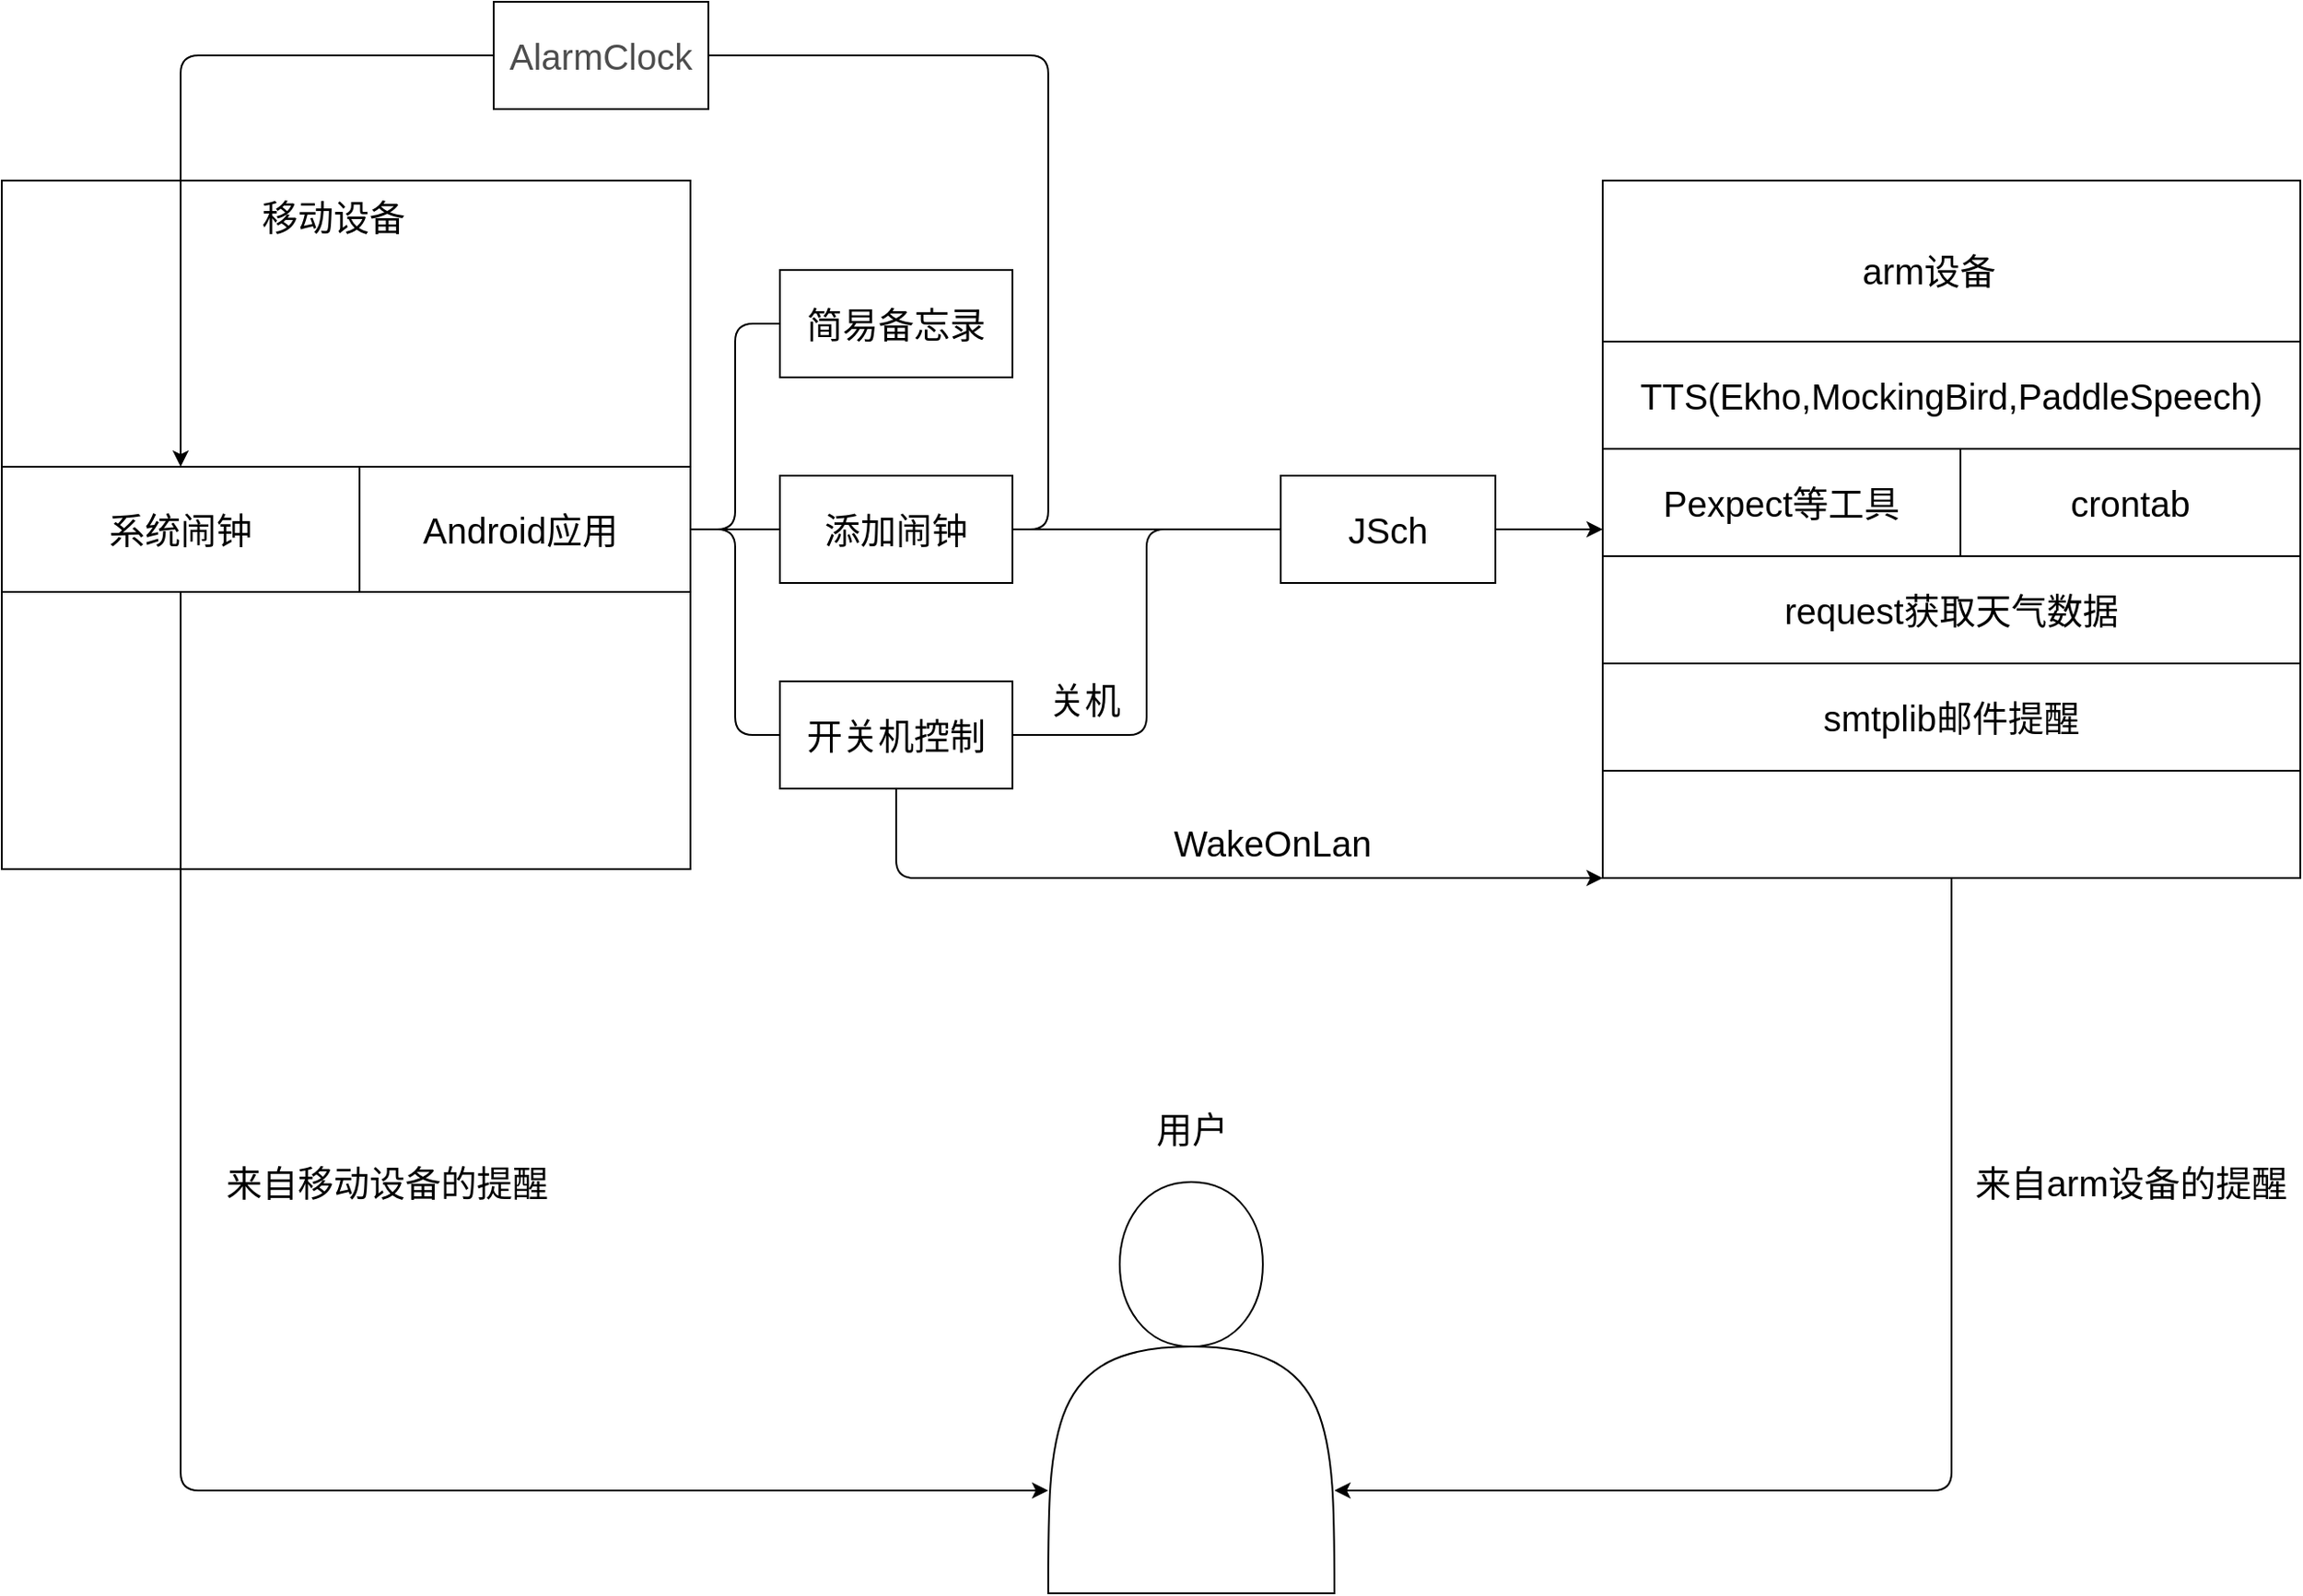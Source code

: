 <mxfile version="17.4.1" type="github">
  <diagram id="R-A1RE0tbq2NOlvz1f-p" name="Page-1">
    <mxGraphModel dx="2858" dy="1134" grid="1" gridSize="10" guides="1" tooltips="1" connect="1" arrows="1" fold="1" page="1" pageScale="1" pageWidth="827" pageHeight="1169" math="0" shadow="0">
      <root>
        <mxCell id="0" />
        <mxCell id="1" parent="0" />
        <mxCell id="G4SD39_D4OFIK5JpIx4b-28" value="" style="whiteSpace=wrap;html=1;aspect=fixed;fontSize=20;" vertex="1" parent="1">
          <mxGeometry x="-205" y="170" width="385" height="385" as="geometry" />
        </mxCell>
        <mxCell id="G4SD39_D4OFIK5JpIx4b-8" style="edgeStyle=orthogonalEdgeStyle;rounded=1;orthogonalLoop=1;jettySize=auto;html=1;exitX=1;exitY=0.5;exitDx=0;exitDy=0;entryX=0;entryY=0.5;entryDx=0;entryDy=0;endArrow=none;endFill=0;" edge="1" parent="1" source="G4SD39_D4OFIK5JpIx4b-2" target="G4SD39_D4OFIK5JpIx4b-3">
          <mxGeometry relative="1" as="geometry" />
        </mxCell>
        <mxCell id="G4SD39_D4OFIK5JpIx4b-2" value="&lt;font style=&quot;font-size: 20px&quot;&gt;Android应用&lt;/font&gt;" style="rounded=0;whiteSpace=wrap;html=1;" vertex="1" parent="1">
          <mxGeometry x="-10" y="330" width="190" height="70" as="geometry" />
        </mxCell>
        <mxCell id="G4SD39_D4OFIK5JpIx4b-3" value="&lt;font style=&quot;font-size: 20px&quot;&gt;简易备忘录&lt;/font&gt;" style="rounded=0;whiteSpace=wrap;html=1;" vertex="1" parent="1">
          <mxGeometry x="230" y="220" width="130" height="60" as="geometry" />
        </mxCell>
        <mxCell id="G4SD39_D4OFIK5JpIx4b-9" value="" style="edgeStyle=orthogonalEdgeStyle;rounded=1;orthogonalLoop=1;jettySize=auto;html=1;endArrow=none;endFill=0;" edge="1" parent="1" source="G4SD39_D4OFIK5JpIx4b-5" target="G4SD39_D4OFIK5JpIx4b-2">
          <mxGeometry relative="1" as="geometry" />
        </mxCell>
        <mxCell id="G4SD39_D4OFIK5JpIx4b-11" style="edgeStyle=orthogonalEdgeStyle;rounded=1;orthogonalLoop=1;jettySize=auto;html=1;exitX=1;exitY=0.5;exitDx=0;exitDy=0;endArrow=none;endFill=0;entryX=0;entryY=0.5;entryDx=0;entryDy=0;" edge="1" parent="1" source="G4SD39_D4OFIK5JpIx4b-5" target="G4SD39_D4OFIK5JpIx4b-15">
          <mxGeometry relative="1" as="geometry">
            <mxPoint x="480" y="365" as="targetPoint" />
          </mxGeometry>
        </mxCell>
        <mxCell id="G4SD39_D4OFIK5JpIx4b-31" style="edgeStyle=orthogonalEdgeStyle;rounded=1;orthogonalLoop=1;jettySize=auto;html=1;exitX=1;exitY=0.5;exitDx=0;exitDy=0;entryX=0.5;entryY=0;entryDx=0;entryDy=0;fontSize=20;endArrow=classic;endFill=1;" edge="1" parent="1" source="G4SD39_D4OFIK5JpIx4b-5" target="G4SD39_D4OFIK5JpIx4b-30">
          <mxGeometry relative="1" as="geometry">
            <Array as="points">
              <mxPoint x="380" y="365" />
              <mxPoint x="380" y="100" />
              <mxPoint x="-105" y="100" />
            </Array>
          </mxGeometry>
        </mxCell>
        <mxCell id="G4SD39_D4OFIK5JpIx4b-5" value="&lt;font style=&quot;font-size: 20px&quot;&gt;添加闹钟&lt;/font&gt;" style="rounded=0;whiteSpace=wrap;html=1;" vertex="1" parent="1">
          <mxGeometry x="230" y="335" width="130" height="60" as="geometry" />
        </mxCell>
        <mxCell id="G4SD39_D4OFIK5JpIx4b-10" style="edgeStyle=orthogonalEdgeStyle;rounded=1;orthogonalLoop=1;jettySize=auto;html=1;exitX=0;exitY=0.5;exitDx=0;exitDy=0;entryX=1;entryY=0.5;entryDx=0;entryDy=0;endArrow=none;endFill=0;" edge="1" parent="1" source="G4SD39_D4OFIK5JpIx4b-7" target="G4SD39_D4OFIK5JpIx4b-2">
          <mxGeometry relative="1" as="geometry" />
        </mxCell>
        <mxCell id="G4SD39_D4OFIK5JpIx4b-16" style="edgeStyle=orthogonalEdgeStyle;rounded=1;orthogonalLoop=1;jettySize=auto;html=1;exitX=1;exitY=0.5;exitDx=0;exitDy=0;entryX=0;entryY=0.5;entryDx=0;entryDy=0;fontSize=20;endArrow=none;endFill=0;" edge="1" parent="1" source="G4SD39_D4OFIK5JpIx4b-7" target="G4SD39_D4OFIK5JpIx4b-15">
          <mxGeometry relative="1" as="geometry" />
        </mxCell>
        <mxCell id="G4SD39_D4OFIK5JpIx4b-19" style="edgeStyle=orthogonalEdgeStyle;rounded=1;orthogonalLoop=1;jettySize=auto;html=1;exitX=0.5;exitY=1;exitDx=0;exitDy=0;entryX=0;entryY=1;entryDx=0;entryDy=0;fontSize=20;endArrow=classic;endFill=1;" edge="1" parent="1" source="G4SD39_D4OFIK5JpIx4b-7" target="G4SD39_D4OFIK5JpIx4b-12">
          <mxGeometry relative="1" as="geometry">
            <Array as="points">
              <mxPoint x="295" y="560" />
            </Array>
          </mxGeometry>
        </mxCell>
        <mxCell id="G4SD39_D4OFIK5JpIx4b-7" value="&lt;font style=&quot;font-size: 20px&quot;&gt;开关机控制&lt;/font&gt;" style="rounded=0;whiteSpace=wrap;html=1;" vertex="1" parent="1">
          <mxGeometry x="230" y="450" width="130" height="60" as="geometry" />
        </mxCell>
        <mxCell id="G4SD39_D4OFIK5JpIx4b-37" style="edgeStyle=orthogonalEdgeStyle;rounded=1;orthogonalLoop=1;jettySize=auto;html=1;exitX=0.5;exitY=1;exitDx=0;exitDy=0;entryX=1;entryY=0.75;entryDx=0;entryDy=0;fontSize=20;endArrow=classic;endFill=1;" edge="1" parent="1" source="G4SD39_D4OFIK5JpIx4b-12" target="G4SD39_D4OFIK5JpIx4b-32">
          <mxGeometry relative="1" as="geometry" />
        </mxCell>
        <mxCell id="G4SD39_D4OFIK5JpIx4b-12" value="" style="whiteSpace=wrap;html=1;aspect=fixed;" vertex="1" parent="1">
          <mxGeometry x="690" y="170" width="390" height="390" as="geometry" />
        </mxCell>
        <mxCell id="G4SD39_D4OFIK5JpIx4b-13" value="&lt;font style=&quot;font-size: 20px&quot;&gt;arm设备&lt;/font&gt;" style="text;html=1;resizable=0;autosize=1;align=center;verticalAlign=middle;points=[];fillColor=none;strokeColor=none;rounded=0;" vertex="1" parent="1">
          <mxGeometry x="827" y="210" width="90" height="20" as="geometry" />
        </mxCell>
        <mxCell id="G4SD39_D4OFIK5JpIx4b-18" style="edgeStyle=orthogonalEdgeStyle;rounded=1;orthogonalLoop=1;jettySize=auto;html=1;exitX=1;exitY=0.5;exitDx=0;exitDy=0;entryX=0;entryY=0.5;entryDx=0;entryDy=0;fontSize=20;endArrow=classic;endFill=1;" edge="1" parent="1" source="G4SD39_D4OFIK5JpIx4b-15" target="G4SD39_D4OFIK5JpIx4b-12">
          <mxGeometry relative="1" as="geometry" />
        </mxCell>
        <mxCell id="G4SD39_D4OFIK5JpIx4b-15" value="JSch" style="rounded=0;whiteSpace=wrap;html=1;fontSize=20;" vertex="1" parent="1">
          <mxGeometry x="510" y="335" width="120" height="60" as="geometry" />
        </mxCell>
        <mxCell id="G4SD39_D4OFIK5JpIx4b-17" value="关机" style="text;html=1;resizable=0;autosize=1;align=center;verticalAlign=middle;points=[];fillColor=none;strokeColor=none;rounded=0;fontSize=20;" vertex="1" parent="1">
          <mxGeometry x="370" y="445" width="60" height="30" as="geometry" />
        </mxCell>
        <mxCell id="G4SD39_D4OFIK5JpIx4b-20" value="WakeOnLan" style="text;html=1;resizable=0;autosize=1;align=center;verticalAlign=middle;points=[];fillColor=none;strokeColor=none;rounded=0;fontSize=20;" vertex="1" parent="1">
          <mxGeometry x="440" y="525" width="130" height="30" as="geometry" />
        </mxCell>
        <mxCell id="G4SD39_D4OFIK5JpIx4b-21" value="TTS(Ekho,MockingBird,PaddleSpeech)" style="rounded=0;whiteSpace=wrap;html=1;fontSize=20;" vertex="1" parent="1">
          <mxGeometry x="690" y="260" width="390" height="60" as="geometry" />
        </mxCell>
        <mxCell id="G4SD39_D4OFIK5JpIx4b-23" value="Pexpect等工具" style="rounded=0;whiteSpace=wrap;html=1;fontSize=20;" vertex="1" parent="1">
          <mxGeometry x="690" y="320" width="200" height="60" as="geometry" />
        </mxCell>
        <mxCell id="G4SD39_D4OFIK5JpIx4b-24" value="crontab" style="rounded=0;whiteSpace=wrap;html=1;fontSize=20;" vertex="1" parent="1">
          <mxGeometry x="890" y="320" width="190" height="60" as="geometry" />
        </mxCell>
        <mxCell id="G4SD39_D4OFIK5JpIx4b-27" value="request获取天气数据" style="rounded=0;whiteSpace=wrap;html=1;fontSize=20;" vertex="1" parent="1">
          <mxGeometry x="690" y="380" width="390" height="60" as="geometry" />
        </mxCell>
        <mxCell id="G4SD39_D4OFIK5JpIx4b-29" value="移动设备" style="text;html=1;resizable=0;autosize=1;align=center;verticalAlign=middle;points=[];fillColor=none;strokeColor=none;rounded=0;fontSize=20;" vertex="1" parent="1">
          <mxGeometry x="-70" y="175" width="100" height="30" as="geometry" />
        </mxCell>
        <mxCell id="G4SD39_D4OFIK5JpIx4b-35" style="edgeStyle=orthogonalEdgeStyle;rounded=1;orthogonalLoop=1;jettySize=auto;html=1;exitX=0.5;exitY=1;exitDx=0;exitDy=0;entryX=0;entryY=0.75;entryDx=0;entryDy=0;fontSize=20;endArrow=classic;endFill=1;" edge="1" parent="1" source="G4SD39_D4OFIK5JpIx4b-30" target="G4SD39_D4OFIK5JpIx4b-32">
          <mxGeometry relative="1" as="geometry" />
        </mxCell>
        <mxCell id="G4SD39_D4OFIK5JpIx4b-30" value="系统闹钟" style="rounded=0;whiteSpace=wrap;html=1;fontSize=20;" vertex="1" parent="1">
          <mxGeometry x="-205" y="330" width="200" height="70" as="geometry" />
        </mxCell>
        <mxCell id="G4SD39_D4OFIK5JpIx4b-32" value="" style="shape=actor;whiteSpace=wrap;html=1;fontSize=20;" vertex="1" parent="1">
          <mxGeometry x="380" y="730" width="160" height="230" as="geometry" />
        </mxCell>
        <mxCell id="G4SD39_D4OFIK5JpIx4b-33" value="用户" style="text;html=1;resizable=0;autosize=1;align=center;verticalAlign=middle;points=[];fillColor=none;strokeColor=none;rounded=0;fontSize=20;" vertex="1" parent="1">
          <mxGeometry x="430" y="685" width="60" height="30" as="geometry" />
        </mxCell>
        <mxCell id="G4SD39_D4OFIK5JpIx4b-34" value="&lt;span style=&quot;color: rgb(77 , 77 , 77) ; font-family: , &amp;#34;sf ui text&amp;#34; , &amp;#34;arial&amp;#34; , &amp;#34;pingfang sc&amp;#34; , &amp;#34;hiragino sans gb&amp;#34; , &amp;#34;microsoft yahei&amp;#34; , &amp;#34;wenquanyi micro hei&amp;#34; , sans-serif ; background-color: rgb(255 , 255 , 255)&quot;&gt;AlarmClock&lt;/span&gt;" style="rounded=0;whiteSpace=wrap;html=1;fontSize=20;" vertex="1" parent="1">
          <mxGeometry x="70" y="70" width="120" height="60" as="geometry" />
        </mxCell>
        <mxCell id="G4SD39_D4OFIK5JpIx4b-38" value="来自移动设备的提醒" style="text;html=1;resizable=0;autosize=1;align=center;verticalAlign=middle;points=[];fillColor=none;strokeColor=none;rounded=0;fontSize=20;" vertex="1" parent="1">
          <mxGeometry x="-90" y="715" width="200" height="30" as="geometry" />
        </mxCell>
        <mxCell id="G4SD39_D4OFIK5JpIx4b-39" value="smtplib邮件提醒" style="rounded=0;whiteSpace=wrap;html=1;fontSize=20;" vertex="1" parent="1">
          <mxGeometry x="690" y="440" width="390" height="60" as="geometry" />
        </mxCell>
        <mxCell id="G4SD39_D4OFIK5JpIx4b-40" value="来自arm设备的提醒" style="text;html=1;resizable=0;autosize=1;align=center;verticalAlign=middle;points=[];fillColor=none;strokeColor=none;rounded=0;fontSize=20;" vertex="1" parent="1">
          <mxGeometry x="890" y="715" width="190" height="30" as="geometry" />
        </mxCell>
      </root>
    </mxGraphModel>
  </diagram>
</mxfile>
